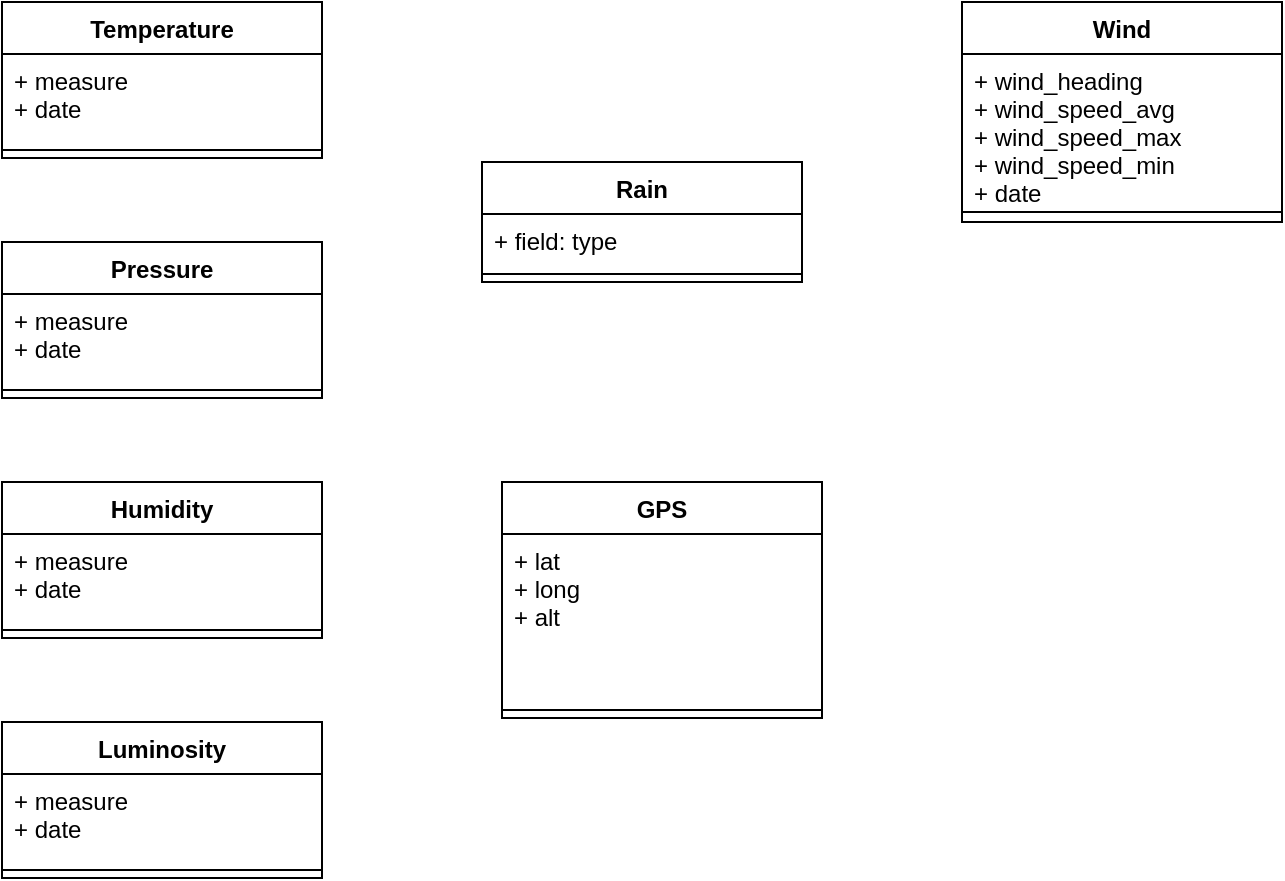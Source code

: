 <mxfile version="16.5.2" type="device"><diagram id="C5RBs43oDa-KdzZeNtuy" name="Page-1"><mxGraphModel dx="1038" dy="539" grid="1" gridSize="10" guides="1" tooltips="1" connect="1" arrows="1" fold="1" page="1" pageScale="1" pageWidth="827" pageHeight="1169" math="0" shadow="0"><root><mxCell id="WIyWlLk6GJQsqaUBKTNV-0"/><mxCell id="WIyWlLk6GJQsqaUBKTNV-1" parent="WIyWlLk6GJQsqaUBKTNV-0"/><mxCell id="k2a4cblgnT4PSed_BJG0-0" value="Pressure" style="swimlane;fontStyle=1;align=center;verticalAlign=top;childLayout=stackLayout;horizontal=1;startSize=26;horizontalStack=0;resizeParent=1;resizeParentMax=0;resizeLast=0;collapsible=1;marginBottom=0;" vertex="1" parent="WIyWlLk6GJQsqaUBKTNV-1"><mxGeometry x="120" y="120" width="160" height="78" as="geometry"/></mxCell><mxCell id="k2a4cblgnT4PSed_BJG0-1" value="+ measure&#10;+ date" style="text;strokeColor=none;fillColor=none;align=left;verticalAlign=top;spacingLeft=4;spacingRight=4;overflow=hidden;rotatable=0;points=[[0,0.5],[1,0.5]];portConstraint=eastwest;" vertex="1" parent="k2a4cblgnT4PSed_BJG0-0"><mxGeometry y="26" width="160" height="44" as="geometry"/></mxCell><mxCell id="k2a4cblgnT4PSed_BJG0-2" value="" style="line;strokeWidth=1;fillColor=none;align=left;verticalAlign=middle;spacingTop=-1;spacingLeft=3;spacingRight=3;rotatable=0;labelPosition=right;points=[];portConstraint=eastwest;" vertex="1" parent="k2a4cblgnT4PSed_BJG0-0"><mxGeometry y="70" width="160" height="8" as="geometry"/></mxCell><mxCell id="k2a4cblgnT4PSed_BJG0-4" value="Temperature" style="swimlane;fontStyle=1;align=center;verticalAlign=top;childLayout=stackLayout;horizontal=1;startSize=26;horizontalStack=0;resizeParent=1;resizeParentMax=0;resizeLast=0;collapsible=1;marginBottom=0;" vertex="1" parent="WIyWlLk6GJQsqaUBKTNV-1"><mxGeometry x="120" width="160" height="78" as="geometry"/></mxCell><mxCell id="k2a4cblgnT4PSed_BJG0-5" value="+ measure&#10;+ date" style="text;strokeColor=none;fillColor=none;align=left;verticalAlign=top;spacingLeft=4;spacingRight=4;overflow=hidden;rotatable=0;points=[[0,0.5],[1,0.5]];portConstraint=eastwest;" vertex="1" parent="k2a4cblgnT4PSed_BJG0-4"><mxGeometry y="26" width="160" height="44" as="geometry"/></mxCell><mxCell id="k2a4cblgnT4PSed_BJG0-6" value="" style="line;strokeWidth=1;fillColor=none;align=left;verticalAlign=middle;spacingTop=-1;spacingLeft=3;spacingRight=3;rotatable=0;labelPosition=right;points=[];portConstraint=eastwest;" vertex="1" parent="k2a4cblgnT4PSed_BJG0-4"><mxGeometry y="70" width="160" height="8" as="geometry"/></mxCell><mxCell id="k2a4cblgnT4PSed_BJG0-8" value="Humidity" style="swimlane;fontStyle=1;align=center;verticalAlign=top;childLayout=stackLayout;horizontal=1;startSize=26;horizontalStack=0;resizeParent=1;resizeParentMax=0;resizeLast=0;collapsible=1;marginBottom=0;" vertex="1" parent="WIyWlLk6GJQsqaUBKTNV-1"><mxGeometry x="120" y="240" width="160" height="78" as="geometry"/></mxCell><mxCell id="k2a4cblgnT4PSed_BJG0-9" value="+ measure&#10;+ date" style="text;strokeColor=none;fillColor=none;align=left;verticalAlign=top;spacingLeft=4;spacingRight=4;overflow=hidden;rotatable=0;points=[[0,0.5],[1,0.5]];portConstraint=eastwest;" vertex="1" parent="k2a4cblgnT4PSed_BJG0-8"><mxGeometry y="26" width="160" height="44" as="geometry"/></mxCell><mxCell id="k2a4cblgnT4PSed_BJG0-10" value="" style="line;strokeWidth=1;fillColor=none;align=left;verticalAlign=middle;spacingTop=-1;spacingLeft=3;spacingRight=3;rotatable=0;labelPosition=right;points=[];portConstraint=eastwest;" vertex="1" parent="k2a4cblgnT4PSed_BJG0-8"><mxGeometry y="70" width="160" height="8" as="geometry"/></mxCell><mxCell id="k2a4cblgnT4PSed_BJG0-12" value="Luminosity" style="swimlane;fontStyle=1;align=center;verticalAlign=top;childLayout=stackLayout;horizontal=1;startSize=26;horizontalStack=0;resizeParent=1;resizeParentMax=0;resizeLast=0;collapsible=1;marginBottom=0;" vertex="1" parent="WIyWlLk6GJQsqaUBKTNV-1"><mxGeometry x="120" y="360" width="160" height="78" as="geometry"/></mxCell><mxCell id="k2a4cblgnT4PSed_BJG0-13" value="+ measure&#10;+ date" style="text;strokeColor=none;fillColor=none;align=left;verticalAlign=top;spacingLeft=4;spacingRight=4;overflow=hidden;rotatable=0;points=[[0,0.5],[1,0.5]];portConstraint=eastwest;" vertex="1" parent="k2a4cblgnT4PSed_BJG0-12"><mxGeometry y="26" width="160" height="44" as="geometry"/></mxCell><mxCell id="k2a4cblgnT4PSed_BJG0-14" value="" style="line;strokeWidth=1;fillColor=none;align=left;verticalAlign=middle;spacingTop=-1;spacingLeft=3;spacingRight=3;rotatable=0;labelPosition=right;points=[];portConstraint=eastwest;" vertex="1" parent="k2a4cblgnT4PSed_BJG0-12"><mxGeometry y="70" width="160" height="8" as="geometry"/></mxCell><mxCell id="k2a4cblgnT4PSed_BJG0-16" value="Wind" style="swimlane;fontStyle=1;align=center;verticalAlign=top;childLayout=stackLayout;horizontal=1;startSize=26;horizontalStack=0;resizeParent=1;resizeParentMax=0;resizeLast=0;collapsible=1;marginBottom=0;" vertex="1" parent="WIyWlLk6GJQsqaUBKTNV-1"><mxGeometry x="600" width="160" height="110" as="geometry"/></mxCell><mxCell id="k2a4cblgnT4PSed_BJG0-17" value="+ wind_heading&#10;+ wind_speed_avg&#10;+ wind_speed_max&#10;+ wind_speed_min&#10;+ date&#10;" style="text;strokeColor=none;fillColor=none;align=left;verticalAlign=top;spacingLeft=4;spacingRight=4;overflow=hidden;rotatable=0;points=[[0,0.5],[1,0.5]];portConstraint=eastwest;" vertex="1" parent="k2a4cblgnT4PSed_BJG0-16"><mxGeometry y="26" width="160" height="74" as="geometry"/></mxCell><mxCell id="k2a4cblgnT4PSed_BJG0-18" value="" style="line;strokeWidth=1;fillColor=none;align=left;verticalAlign=middle;spacingTop=-1;spacingLeft=3;spacingRight=3;rotatable=0;labelPosition=right;points=[];portConstraint=eastwest;" vertex="1" parent="k2a4cblgnT4PSed_BJG0-16"><mxGeometry y="100" width="160" height="10" as="geometry"/></mxCell><mxCell id="k2a4cblgnT4PSed_BJG0-24" value="Rain" style="swimlane;fontStyle=1;align=center;verticalAlign=top;childLayout=stackLayout;horizontal=1;startSize=26;horizontalStack=0;resizeParent=1;resizeParentMax=0;resizeLast=0;collapsible=1;marginBottom=0;" vertex="1" parent="WIyWlLk6GJQsqaUBKTNV-1"><mxGeometry x="360" y="80" width="160" height="60" as="geometry"/></mxCell><mxCell id="k2a4cblgnT4PSed_BJG0-25" value="+ field: type" style="text;strokeColor=none;fillColor=none;align=left;verticalAlign=top;spacingLeft=4;spacingRight=4;overflow=hidden;rotatable=0;points=[[0,0.5],[1,0.5]];portConstraint=eastwest;" vertex="1" parent="k2a4cblgnT4PSed_BJG0-24"><mxGeometry y="26" width="160" height="26" as="geometry"/></mxCell><mxCell id="k2a4cblgnT4PSed_BJG0-26" value="" style="line;strokeWidth=1;fillColor=none;align=left;verticalAlign=middle;spacingTop=-1;spacingLeft=3;spacingRight=3;rotatable=0;labelPosition=right;points=[];portConstraint=eastwest;" vertex="1" parent="k2a4cblgnT4PSed_BJG0-24"><mxGeometry y="52" width="160" height="8" as="geometry"/></mxCell><mxCell id="k2a4cblgnT4PSed_BJG0-28" value="GPS" style="swimlane;fontStyle=1;align=center;verticalAlign=top;childLayout=stackLayout;horizontal=1;startSize=26;horizontalStack=0;resizeParent=1;resizeParentMax=0;resizeLast=0;collapsible=1;marginBottom=0;" vertex="1" parent="WIyWlLk6GJQsqaUBKTNV-1"><mxGeometry x="370" y="240" width="160" height="118" as="geometry"/></mxCell><mxCell id="k2a4cblgnT4PSed_BJG0-29" value="+ lat&#10;+ long&#10;+ alt" style="text;strokeColor=none;fillColor=none;align=left;verticalAlign=top;spacingLeft=4;spacingRight=4;overflow=hidden;rotatable=0;points=[[0,0.5],[1,0.5]];portConstraint=eastwest;" vertex="1" parent="k2a4cblgnT4PSed_BJG0-28"><mxGeometry y="26" width="160" height="84" as="geometry"/></mxCell><mxCell id="k2a4cblgnT4PSed_BJG0-30" value="" style="line;strokeWidth=1;fillColor=none;align=left;verticalAlign=middle;spacingTop=-1;spacingLeft=3;spacingRight=3;rotatable=0;labelPosition=right;points=[];portConstraint=eastwest;" vertex="1" parent="k2a4cblgnT4PSed_BJG0-28"><mxGeometry y="110" width="160" height="8" as="geometry"/></mxCell></root></mxGraphModel></diagram></mxfile>